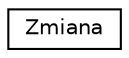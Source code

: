 digraph "Graficzna hierarchia klas"
{
 // LATEX_PDF_SIZE
  edge [fontname="Helvetica",fontsize="10",labelfontname="Helvetica",labelfontsize="10"];
  node [fontname="Helvetica",fontsize="10",shape=record];
  rankdir="LR";
  Node0 [label="Zmiana",height=0.2,width=0.4,color="black", fillcolor="white", style="filled",URL="$class_zmiana.html",tooltip="Klasa obrazujšca poszczególne zmiany lekarza."];
}

